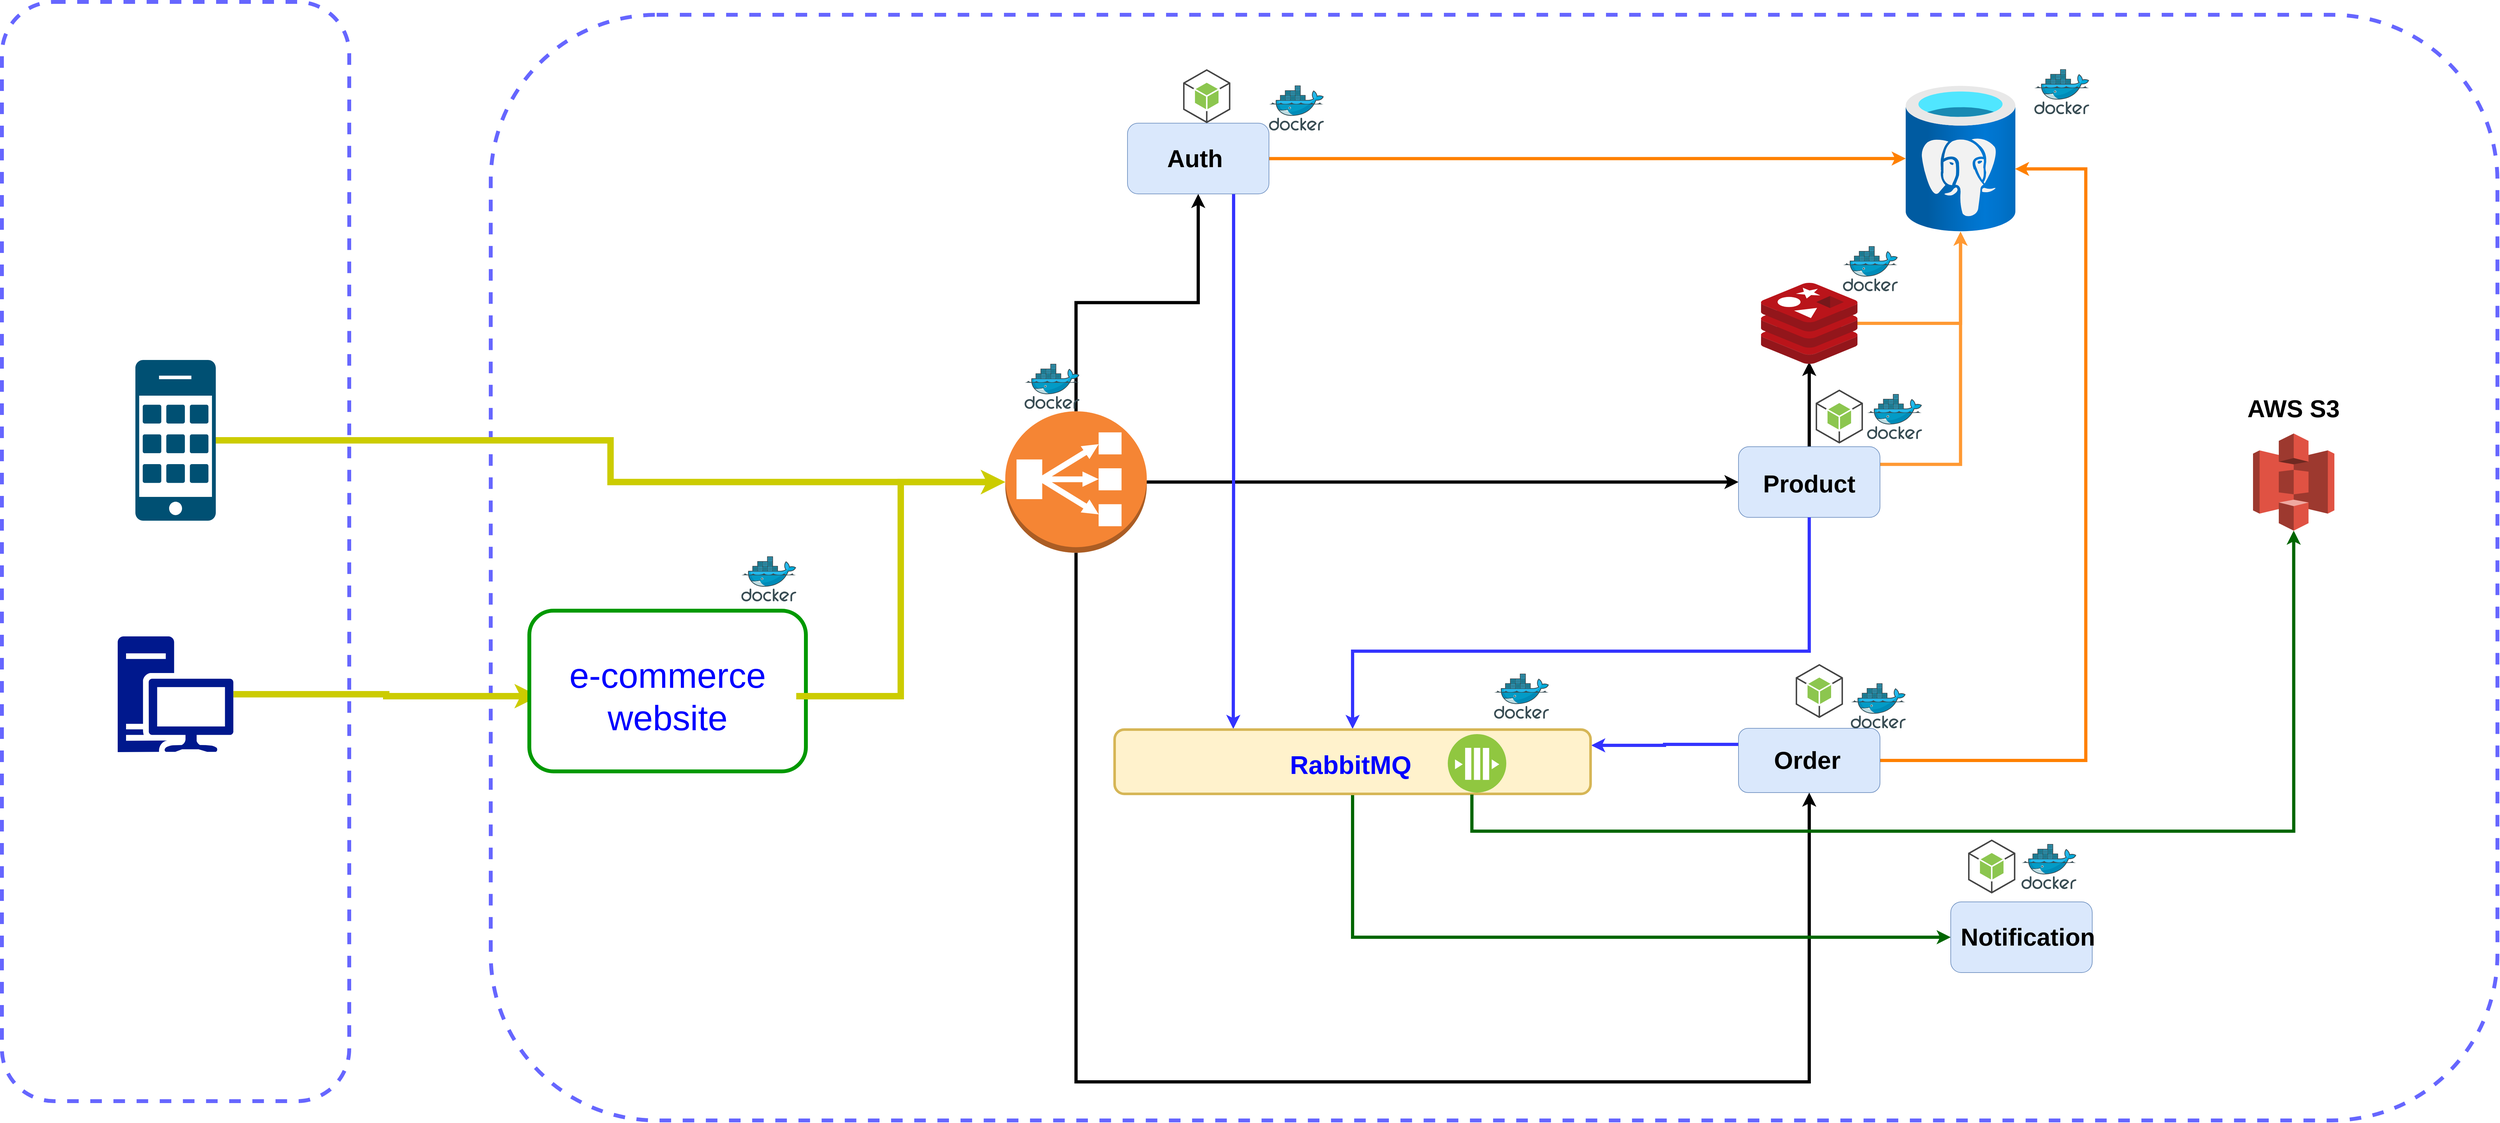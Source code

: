 <mxfile version="14.9.8" type="device"><diagram name="Page-1" id="74b105a0-9070-1c63-61bc-23e55f88626e"><mxGraphModel dx="4979.5" dy="2973" grid="1" gridSize="10" guides="1" tooltips="1" connect="1" arrows="1" fold="1" page="1" pageScale="1.5" pageWidth="1169" pageHeight="826" background="none" math="0" shadow="0"><root><mxCell id="0" style=";html=1;"/><mxCell id="1" style=";html=1;" parent="0"/><mxCell id="a2IjUZvUBTuheDfttxCh-89" value="" style="rounded=1;whiteSpace=wrap;html=1;fontColor=#0000FF;strokeColor=#6666FF;strokeWidth=6;dashed=1;" parent="1" vertex="1"><mxGeometry x="-750" y="-60" width="3120" height="1720" as="geometry"/></mxCell><mxCell id="a2IjUZvUBTuheDfttxCh-91" value="" style="rounded=1;whiteSpace=wrap;html=1;dashed=1;fontColor=#0000FF;strokeColor=#6666FF;strokeWidth=6;" parent="1" vertex="1"><mxGeometry x="-1510" y="-80" width="540" height="1710" as="geometry"/></mxCell><mxCell id="a2IjUZvUBTuheDfttxCh-35" style="edgeStyle=orthogonalEdgeStyle;rounded=0;orthogonalLoop=1;jettySize=auto;html=1;entryX=0.5;entryY=1;entryDx=0;entryDy=0;strokeWidth=5;" parent="1" source="a2IjUZvUBTuheDfttxCh-2" target="a2IjUZvUBTuheDfttxCh-6" edge="1"><mxGeometry relative="1" as="geometry"/></mxCell><mxCell id="a2IjUZvUBTuheDfttxCh-36" style="edgeStyle=orthogonalEdgeStyle;rounded=0;orthogonalLoop=1;jettySize=auto;html=1;exitX=1;exitY=0.5;exitDx=0;exitDy=0;exitPerimeter=0;entryX=0;entryY=0.5;entryDx=0;entryDy=0;strokeWidth=5;" parent="1" source="a2IjUZvUBTuheDfttxCh-2" target="a2IjUZvUBTuheDfttxCh-16" edge="1"><mxGeometry relative="1" as="geometry"/></mxCell><mxCell id="a2IjUZvUBTuheDfttxCh-75" style="edgeStyle=orthogonalEdgeStyle;rounded=0;orthogonalLoop=1;jettySize=auto;html=1;fontColor=#0000FF;strokeWidth=5;entryX=0.5;entryY=1;entryDx=0;entryDy=0;exitX=0.5;exitY=1;exitDx=0;exitDy=0;exitPerimeter=0;" parent="1" source="a2IjUZvUBTuheDfttxCh-2" target="a2IjUZvUBTuheDfttxCh-37" edge="1"><mxGeometry relative="1" as="geometry"><mxPoint x="160" y="1870" as="targetPoint"/><Array as="points"><mxPoint x="160" y="1600"/><mxPoint x="1300" y="1600"/></Array></mxGeometry></mxCell><mxCell id="a2IjUZvUBTuheDfttxCh-2" value="" style="outlineConnect=0;dashed=0;verticalLabelPosition=bottom;verticalAlign=top;align=center;html=1;shape=mxgraph.aws3.classic_load_balancer;fillColor=#F58534;gradientColor=none;" parent="1" vertex="1"><mxGeometry x="50" y="556.92" width="220" height="220" as="geometry"/></mxCell><mxCell id="a2IjUZvUBTuheDfttxCh-27" style="edgeStyle=orthogonalEdgeStyle;rounded=0;orthogonalLoop=1;jettySize=auto;html=1;strokeWidth=5;strokeColor=#FF8000;" parent="1" source="a2IjUZvUBTuheDfttxCh-6" target="a2IjUZvUBTuheDfttxCh-18" edge="1"><mxGeometry relative="1" as="geometry"/></mxCell><mxCell id="a2IjUZvUBTuheDfttxCh-76" style="edgeStyle=orthogonalEdgeStyle;rounded=0;orthogonalLoop=1;jettySize=auto;html=1;exitX=0.75;exitY=1;exitDx=0;exitDy=0;entryX=0.25;entryY=0;entryDx=0;entryDy=0;fontColor=#0000FF;strokeWidth=5;strokeColor=#3333FF;" parent="1" source="a2IjUZvUBTuheDfttxCh-6" target="a2IjUZvUBTuheDfttxCh-44" edge="1"><mxGeometry relative="1" as="geometry"/></mxCell><mxCell id="a2IjUZvUBTuheDfttxCh-6" value="" style="rounded=1;whiteSpace=wrap;html=1;fillColor=#dae8fc;strokeColor=#6c8ebf;" parent="1" vertex="1"><mxGeometry x="240" y="108.66" width="220" height="110" as="geometry"/></mxCell><mxCell id="a2IjUZvUBTuheDfttxCh-7" value="&lt;font style=&quot;font-size: 38px&quot;&gt;&lt;b&gt;Auth&lt;/b&gt;&lt;/font&gt;" style="text;html=1;strokeColor=none;fillColor=none;align=center;verticalAlign=middle;whiteSpace=wrap;rounded=0;" parent="1" vertex="1"><mxGeometry x="290" y="133.66" width="110" height="60" as="geometry"/></mxCell><mxCell id="a2IjUZvUBTuheDfttxCh-15" value="" style="aspect=fixed;html=1;points=[];align=center;image;fontSize=12;image=img/lib/mscae/Docker.svg;" parent="1" vertex="1"><mxGeometry x="1352.44" y="300" width="85.37" height="70" as="geometry"/></mxCell><mxCell id="a2IjUZvUBTuheDfttxCh-20" style="edgeStyle=orthogonalEdgeStyle;rounded=0;orthogonalLoop=1;jettySize=auto;html=1;strokeWidth=5;" parent="1" source="a2IjUZvUBTuheDfttxCh-16" edge="1"><mxGeometry relative="1" as="geometry"><mxPoint x="1300" y="480.0" as="targetPoint"/></mxGeometry></mxCell><mxCell id="a2IjUZvUBTuheDfttxCh-72" style="edgeStyle=orthogonalEdgeStyle;rounded=0;orthogonalLoop=1;jettySize=auto;html=1;exitX=1;exitY=0.25;exitDx=0;exitDy=0;fontColor=#0000FF;strokeColor=#FF9933;strokeWidth=5;" parent="1" source="a2IjUZvUBTuheDfttxCh-16" target="a2IjUZvUBTuheDfttxCh-18" edge="1"><mxGeometry relative="1" as="geometry"/></mxCell><mxCell id="a2IjUZvUBTuheDfttxCh-16" value="" style="rounded=1;whiteSpace=wrap;html=1;fillColor=#dae8fc;strokeColor=#6c8ebf;" parent="1" vertex="1"><mxGeometry x="1190" y="611.92" width="220" height="110" as="geometry"/></mxCell><mxCell id="cPqyXxg_87TretxR6BOe-7" style="edgeStyle=orthogonalEdgeStyle;rounded=0;orthogonalLoop=1;jettySize=auto;html=1;strokeColor=#3333FF;exitX=0.5;exitY=1;exitDx=0;exitDy=0;strokeWidth=5;" edge="1" parent="1" source="a2IjUZvUBTuheDfttxCh-16" target="a2IjUZvUBTuheDfttxCh-44"><mxGeometry relative="1" as="geometry"><mxPoint x="840" y="770" as="sourcePoint"/><Array as="points"><mxPoint x="1300" y="930"/><mxPoint x="590" y="930"/></Array></mxGeometry></mxCell><mxCell id="a2IjUZvUBTuheDfttxCh-17" value="&lt;font style=&quot;font-size: 38px&quot;&gt;&lt;b&gt;Product&lt;/b&gt;&lt;/font&gt;" style="text;html=1;strokeColor=none;fillColor=none;align=center;verticalAlign=middle;whiteSpace=wrap;rounded=0;" parent="1" vertex="1"><mxGeometry x="1245" y="640" width="110" height="60" as="geometry"/></mxCell><mxCell id="a2IjUZvUBTuheDfttxCh-18" value="" style="aspect=fixed;html=1;points=[];align=center;image;fontSize=12;image=img/lib/azure2/databases/Azure_Database_PostgreSQL_Server.svg;" parent="1" vertex="1"><mxGeometry x="1450" y="50" width="170.5" height="227.33" as="geometry"/></mxCell><mxCell id="a2IjUZvUBTuheDfttxCh-23" style="edgeStyle=orthogonalEdgeStyle;rounded=0;orthogonalLoop=1;jettySize=auto;html=1;strokeWidth=5;strokeColor=#FF9933;" parent="1" source="a2IjUZvUBTuheDfttxCh-19" target="a2IjUZvUBTuheDfttxCh-18" edge="1"><mxGeometry relative="1" as="geometry"/></mxCell><mxCell id="a2IjUZvUBTuheDfttxCh-19" value="" style="aspect=fixed;html=1;points=[];align=center;image;fontSize=12;image=img/lib/mscae/Cache_Redis_Product.svg;" parent="1" vertex="1"><mxGeometry x="1225" y="357" width="150" height="126" as="geometry"/></mxCell><mxCell id="a2IjUZvUBTuheDfttxCh-24" value="" style="aspect=fixed;html=1;points=[];align=center;image;fontSize=12;image=img/lib/mscae/Docker.svg;" parent="1" vertex="1"><mxGeometry x="1390" y="530" width="85.37" height="70" as="geometry"/></mxCell><mxCell id="a2IjUZvUBTuheDfttxCh-25" value="" style="aspect=fixed;html=1;points=[];align=center;image;fontSize=12;image=img/lib/mscae/Docker.svg;" parent="1" vertex="1"><mxGeometry x="80" y="483" width="85.37" height="70" as="geometry"/></mxCell><mxCell id="a2IjUZvUBTuheDfttxCh-26" value="" style="aspect=fixed;html=1;points=[];align=center;image;fontSize=12;image=img/lib/mscae/Docker.svg;" parent="1" vertex="1"><mxGeometry x="460" y="50" width="85.37" height="70" as="geometry"/></mxCell><mxCell id="a2IjUZvUBTuheDfttxCh-30" value="" style="outlineConnect=0;dashed=0;verticalLabelPosition=bottom;verticalAlign=top;align=center;html=1;shape=mxgraph.aws3.s3;fillColor=#E05243;gradientColor=none;" parent="1" vertex="1"><mxGeometry x="1990" y="591.38" width="126.5" height="151.08" as="geometry"/></mxCell><mxCell id="a2IjUZvUBTuheDfttxCh-34" value="&lt;font style=&quot;font-size: 38px&quot;&gt;&lt;b&gt;AWS S3&lt;/b&gt;&lt;/font&gt;" style="text;html=1;strokeColor=none;fillColor=none;align=center;verticalAlign=middle;whiteSpace=wrap;rounded=0;" parent="1" vertex="1"><mxGeometry x="1979.47" y="523" width="147.56" height="60" as="geometry"/></mxCell><mxCell id="a2IjUZvUBTuheDfttxCh-65" style="edgeStyle=orthogonalEdgeStyle;rounded=0;orthogonalLoop=1;jettySize=auto;html=1;exitX=0;exitY=0.25;exitDx=0;exitDy=0;entryX=1;entryY=0.25;entryDx=0;entryDy=0;fontColor=#0000FF;strokeWidth=5;strokeColor=#3333FF;" parent="1" source="a2IjUZvUBTuheDfttxCh-37" target="a2IjUZvUBTuheDfttxCh-44" edge="1"><mxGeometry relative="1" as="geometry"/></mxCell><mxCell id="a2IjUZvUBTuheDfttxCh-70" style="edgeStyle=orthogonalEdgeStyle;rounded=0;orthogonalLoop=1;jettySize=auto;html=1;exitX=1;exitY=0.5;exitDx=0;exitDy=0;entryX=0.997;entryY=0.571;entryDx=0;entryDy=0;entryPerimeter=0;fontColor=#0000FF;strokeWidth=5;strokeColor=#FF8000;" parent="1" source="a2IjUZvUBTuheDfttxCh-37" target="a2IjUZvUBTuheDfttxCh-18" edge="1"><mxGeometry relative="1" as="geometry"><Array as="points"><mxPoint x="1730" y="1100"/><mxPoint x="1730" y="180"/></Array></mxGeometry></mxCell><mxCell id="a2IjUZvUBTuheDfttxCh-37" value="" style="rounded=1;whiteSpace=wrap;html=1;fillColor=#dae8fc;strokeColor=#6c8ebf;" parent="1" vertex="1"><mxGeometry x="1190" y="1050" width="220" height="100" as="geometry"/></mxCell><mxCell id="a2IjUZvUBTuheDfttxCh-40" value="" style="aspect=fixed;html=1;points=[];align=center;image;fontSize=12;image=img/lib/mscae/Docker.svg;" parent="1" vertex="1"><mxGeometry x="1364.63" y="980" width="85.37" height="70" as="geometry"/></mxCell><mxCell id="a2IjUZvUBTuheDfttxCh-67" style="edgeStyle=orthogonalEdgeStyle;rounded=0;orthogonalLoop=1;jettySize=auto;html=1;entryX=0;entryY=0.5;entryDx=0;entryDy=0;fontColor=#0000FF;strokeWidth=5;exitX=0.5;exitY=1;exitDx=0;exitDy=0;strokeColor=#006600;" parent="1" source="a2IjUZvUBTuheDfttxCh-44" target="a2IjUZvUBTuheDfttxCh-57" edge="1"><mxGeometry relative="1" as="geometry"/></mxCell><mxCell id="a2IjUZvUBTuheDfttxCh-44" value="" style="rounded=1;whiteSpace=wrap;html=1;strokeWidth=4;perimeterSpacing=1;fillColor=#fff2cc;strokeColor=#d6b656;" parent="1" vertex="1"><mxGeometry x="220" y="1052" width="740" height="100" as="geometry"/></mxCell><mxCell id="a2IjUZvUBTuheDfttxCh-45" value="&lt;font style=&quot;font-size: 40px&quot;&gt;&lt;b&gt;RabbitMQ&lt;/b&gt;&lt;/font&gt;" style="text;html=1;strokeColor=none;fillColor=none;align=center;verticalAlign=middle;whiteSpace=wrap;rounded=0;fontColor=#0000FF;strokeWidth=6;" parent="1" vertex="1"><mxGeometry x="487" y="1076" width="200" height="60" as="geometry"/></mxCell><mxCell id="a2IjUZvUBTuheDfttxCh-54" value="&lt;font style=&quot;font-size: 38px&quot;&gt;&lt;b&gt;Order&lt;/b&gt;&lt;/font&gt;" style="text;html=1;strokeColor=none;fillColor=none;align=center;verticalAlign=middle;whiteSpace=wrap;rounded=0;" parent="1" vertex="1"><mxGeometry x="1242.44" y="1070" width="110" height="60" as="geometry"/></mxCell><mxCell id="a2IjUZvUBTuheDfttxCh-57" value="" style="rounded=1;whiteSpace=wrap;html=1;fillColor=#dae8fc;strokeColor=#6c8ebf;" parent="1" vertex="1"><mxGeometry x="1520" y="1320" width="220" height="110" as="geometry"/></mxCell><mxCell id="a2IjUZvUBTuheDfttxCh-58" value="&lt;font style=&quot;font-size: 38px&quot;&gt;&lt;b&gt;Notification&lt;/b&gt;&lt;/font&gt;" style="text;html=1;strokeColor=none;fillColor=none;align=center;verticalAlign=middle;whiteSpace=wrap;rounded=0;" parent="1" vertex="1"><mxGeometry x="1585" y="1345" width="110" height="60" as="geometry"/></mxCell><mxCell id="a2IjUZvUBTuheDfttxCh-78" value="" style="outlineConnect=0;dashed=0;verticalLabelPosition=bottom;verticalAlign=top;align=center;html=1;shape=mxgraph.aws3.android;fillColor=#8CC64F;gradientColor=none;fontColor=#0000FF;strokeWidth=6;" parent="1" vertex="1"><mxGeometry x="326.5" y="24.66" width="73.5" height="84" as="geometry"/></mxCell><mxCell id="a2IjUZvUBTuheDfttxCh-100" style="edgeStyle=orthogonalEdgeStyle;rounded=0;orthogonalLoop=1;jettySize=auto;html=1;entryX=0;entryY=0.5;entryDx=0;entryDy=0;fontColor=#0000FF;strokeColor=#CCCC00;strokeWidth=10;" parent="1" source="a2IjUZvUBTuheDfttxCh-79" target="a2IjUZvUBTuheDfttxCh-94" edge="1"><mxGeometry relative="1" as="geometry"/></mxCell><mxCell id="a2IjUZvUBTuheDfttxCh-79" value="" style="aspect=fixed;pointerEvents=1;shadow=0;dashed=0;html=1;strokeColor=none;labelPosition=center;verticalLabelPosition=bottom;verticalAlign=top;align=center;fillColor=#00188D;shape=mxgraph.mscae.enterprise.workstation_client;fontColor=#0000FF;" parent="1" vertex="1"><mxGeometry x="-1330" y="907" width="180" height="180" as="geometry"/></mxCell><mxCell id="a2IjUZvUBTuheDfttxCh-99" style="edgeStyle=orthogonalEdgeStyle;rounded=0;orthogonalLoop=1;jettySize=auto;html=1;entryX=0;entryY=0.5;entryDx=0;entryDy=0;entryPerimeter=0;fontColor=#0000FF;strokeColor=#CCCC00;strokeWidth=10;" parent="1" source="a2IjUZvUBTuheDfttxCh-82" target="a2IjUZvUBTuheDfttxCh-2" edge="1"><mxGeometry relative="1" as="geometry"/></mxCell><mxCell id="a2IjUZvUBTuheDfttxCh-82" value="" style="points=[[0.015,0.015,0],[0.985,0.015,0],[0.985,0.985,0],[0.015,0.985,0],[0.25,0,0],[0.5,0,0],[0.75,0,0],[1,0.25,0],[1,0.5,0],[1,0.75,0],[0.75,1,0],[0.5,1,0],[0.25,1,0],[0,0.75,0],[0,0.5,0],[0,0.25,0]];verticalLabelPosition=bottom;html=1;verticalAlign=top;aspect=fixed;align=center;pointerEvents=1;shape=mxgraph.cisco19.cell_phone;fillColor=#005073;strokeColor=none;fontColor=#0000FF;" parent="1" vertex="1"><mxGeometry x="-1302.5" y="477.0" width="125" height="250" as="geometry"/></mxCell><mxCell id="a2IjUZvUBTuheDfttxCh-83" value="" style="aspect=fixed;html=1;points=[];align=center;image;fontSize=12;image=img/lib/mscae/Docker.svg;" parent="1" vertex="1"><mxGeometry x="1630" y="1230" width="85.37" height="70" as="geometry"/></mxCell><mxCell id="a2IjUZvUBTuheDfttxCh-84" value="" style="outlineConnect=0;dashed=0;verticalLabelPosition=bottom;verticalAlign=top;align=center;html=1;shape=mxgraph.aws3.android;fillColor=#8CC64F;gradientColor=none;fontColor=#0000FF;strokeWidth=6;" parent="1" vertex="1"><mxGeometry x="1310" y="523" width="73.5" height="84" as="geometry"/></mxCell><mxCell id="a2IjUZvUBTuheDfttxCh-85" value="" style="outlineConnect=0;dashed=0;verticalLabelPosition=bottom;verticalAlign=top;align=center;html=1;shape=mxgraph.aws3.android;fillColor=#8CC64F;gradientColor=none;fontColor=#0000FF;strokeWidth=6;" parent="1" vertex="1"><mxGeometry x="1547" y="1223" width="73.5" height="84" as="geometry"/></mxCell><mxCell id="a2IjUZvUBTuheDfttxCh-86" value="" style="outlineConnect=0;dashed=0;verticalLabelPosition=bottom;verticalAlign=top;align=center;html=1;shape=mxgraph.aws3.android;fillColor=#8CC64F;gradientColor=none;fontColor=#0000FF;strokeWidth=6;" parent="1" vertex="1"><mxGeometry x="1278.94" y="950" width="73.5" height="84" as="geometry"/></mxCell><mxCell id="a2IjUZvUBTuheDfttxCh-87" value="" style="aspect=fixed;html=1;points=[];align=center;image;fontSize=12;image=img/lib/mscae/Docker.svg;" parent="1" vertex="1"><mxGeometry x="1650" y="24.66" width="85.37" height="70" as="geometry"/></mxCell><mxCell id="a2IjUZvUBTuheDfttxCh-90" value="" style="shape=image;html=1;verticalAlign=top;verticalLabelPosition=bottom;labelBackgroundColor=#ffffff;imageAspect=0;aspect=fixed;image=https://cdn4.iconfinder.com/data/icons/logos-brands-5/24/nginx-128.png;dashed=1;fontColor=#0000FF;strokeColor=#6666FF;strokeWidth=6;" parent="1" vertex="1"><mxGeometry x="-20" y="483" width="90" height="90" as="geometry"/></mxCell><mxCell id="a2IjUZvUBTuheDfttxCh-93" value="" style="rounded=1;whiteSpace=wrap;html=1;fontColor=#0000FF;strokeWidth=6;strokeColor=#009900;" parent="1" vertex="1"><mxGeometry x="-690" y="867" width="430" height="250" as="geometry"/></mxCell><mxCell id="a2IjUZvUBTuheDfttxCh-97" style="edgeStyle=orthogonalEdgeStyle;rounded=0;orthogonalLoop=1;jettySize=auto;html=1;entryX=0;entryY=0.5;entryDx=0;entryDy=0;entryPerimeter=0;fontColor=#0000FF;strokeWidth=10;strokeColor=#CCCC00;" parent="1" source="a2IjUZvUBTuheDfttxCh-94" target="a2IjUZvUBTuheDfttxCh-2" edge="1"><mxGeometry relative="1" as="geometry"/></mxCell><mxCell id="a2IjUZvUBTuheDfttxCh-94" value="&lt;font style=&quot;font-size: 55px&quot;&gt;e-commerce website&lt;/font&gt;" style="text;html=1;strokeColor=none;fillColor=none;align=center;verticalAlign=middle;whiteSpace=wrap;rounded=0;fontColor=#0000FF;" parent="1" vertex="1"><mxGeometry x="-675" y="940" width="400" height="120" as="geometry"/></mxCell><mxCell id="a2IjUZvUBTuheDfttxCh-95" value="" style="shape=image;html=1;verticalAlign=top;verticalLabelPosition=bottom;labelBackgroundColor=#ffffff;imageAspect=0;aspect=fixed;image=https://cdn4.iconfinder.com/data/icons/logos-3/600/React.js_logo-128.png;fontColor=#0000FF;strokeColor=#000000;strokeWidth=6;" parent="1" vertex="1"><mxGeometry x="-480" y="770" width="95" height="95" as="geometry"/></mxCell><mxCell id="a2IjUZvUBTuheDfttxCh-96" value="" style="aspect=fixed;html=1;points=[];align=center;image;fontSize=12;image=img/lib/mscae/Docker.svg;" parent="1" vertex="1"><mxGeometry x="-360.37" y="782.5" width="85.37" height="70" as="geometry"/></mxCell><mxCell id="cPqyXxg_87TretxR6BOe-8" style="edgeStyle=orthogonalEdgeStyle;rounded=0;orthogonalLoop=1;jettySize=auto;html=1;entryX=0.5;entryY=1;entryDx=0;entryDy=0;fontColor=#0000FF;strokeWidth=5;exitX=0.75;exitY=1;exitDx=0;exitDy=0;strokeColor=#006600;entryPerimeter=0;" edge="1" parent="1" source="a2IjUZvUBTuheDfttxCh-44" target="a2IjUZvUBTuheDfttxCh-30"><mxGeometry relative="1" as="geometry"><mxPoint x="600" y="1163.0" as="sourcePoint"/><mxPoint x="1530" y="1385" as="targetPoint"/><Array as="points"><mxPoint x="776" y="1210"/><mxPoint x="2053" y="1210"/></Array></mxGeometry></mxCell><mxCell id="cPqyXxg_87TretxR6BOe-10" value="" style="aspect=fixed;perimeter=ellipsePerimeter;html=1;align=center;shadow=0;dashed=0;fontColor=#4277BB;labelBackgroundColor=#ffffff;fontSize=12;spacingTop=3;image;image=img/lib/ibm/blockchain/message_bus.svg;" vertex="1" parent="1"><mxGeometry x="738" y="1059" width="91" height="91" as="geometry"/></mxCell><mxCell id="cPqyXxg_87TretxR6BOe-12" value="" style="aspect=fixed;html=1;points=[];align=center;image;fontSize=12;image=img/lib/mscae/Docker.svg;" vertex="1" parent="1"><mxGeometry x="810" y="965" width="85.37" height="70" as="geometry"/></mxCell></root></mxGraphModel></diagram></mxfile>